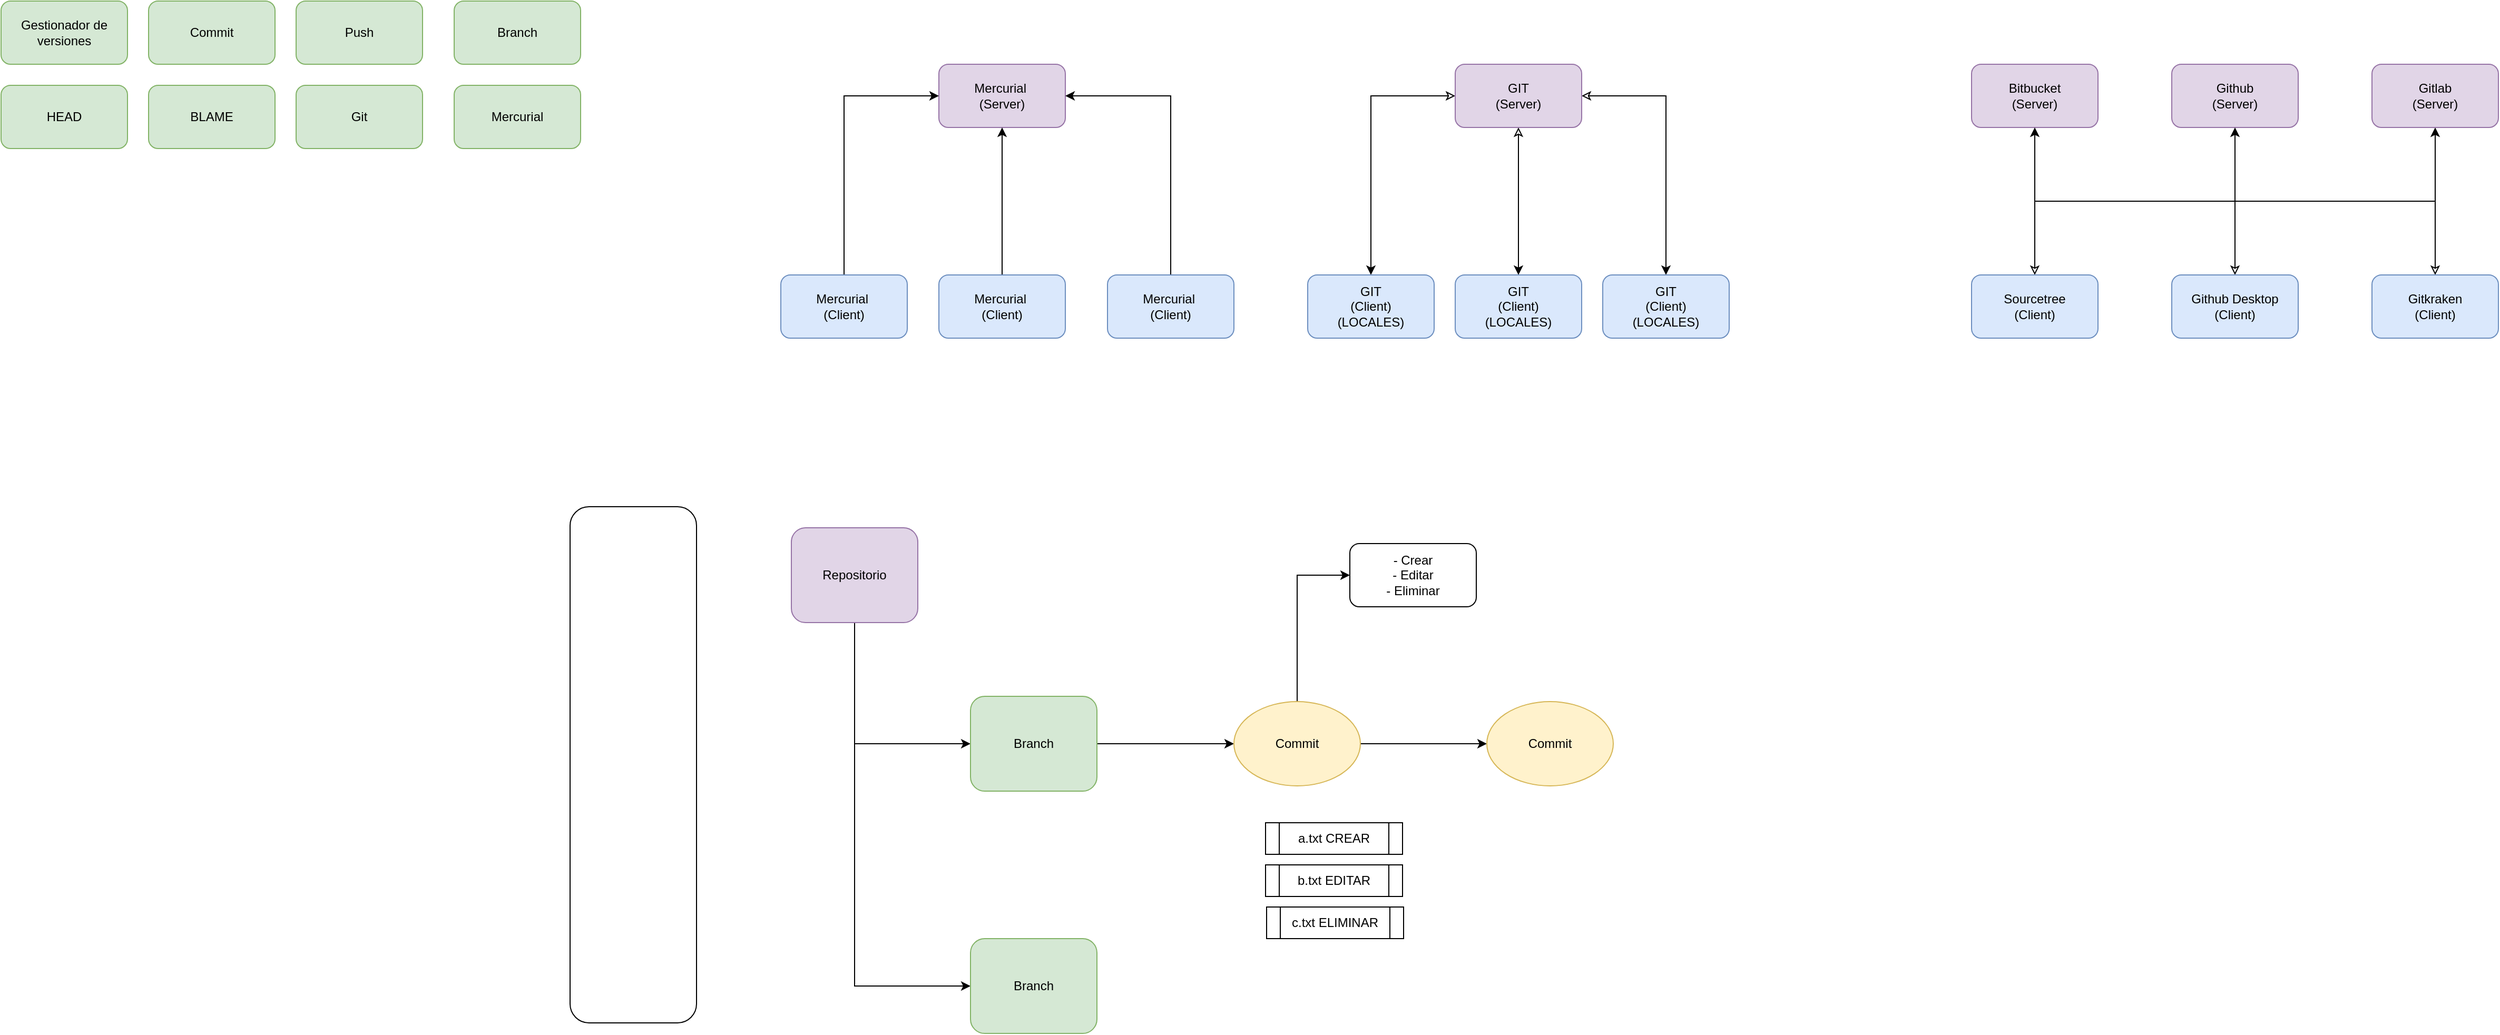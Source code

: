 <mxfile version="18.0.2" type="device"><diagram id="DiIQFGNJgX_2Mt2i9in9" name="Page-1"><mxGraphModel dx="1178" dy="768" grid="1" gridSize="10" guides="1" tooltips="1" connect="1" arrows="1" fold="1" page="1" pageScale="1" pageWidth="827" pageHeight="1169" math="0" shadow="0"><root><mxCell id="0"/><mxCell id="1" parent="0"/><mxCell id="deqpQKGgkkhy_KZNt18b-1" value="Gestionador de versiones" style="rounded=1;whiteSpace=wrap;html=1;fillColor=#d5e8d4;strokeColor=#82b366;" vertex="1" parent="1"><mxGeometry x="40" y="40" width="120" height="60" as="geometry"/></mxCell><mxCell id="deqpQKGgkkhy_KZNt18b-2" value="Commit" style="rounded=1;whiteSpace=wrap;html=1;fillColor=#d5e8d4;strokeColor=#82b366;" vertex="1" parent="1"><mxGeometry x="180" y="40" width="120" height="60" as="geometry"/></mxCell><mxCell id="deqpQKGgkkhy_KZNt18b-3" value="Push" style="rounded=1;whiteSpace=wrap;html=1;fillColor=#d5e8d4;strokeColor=#82b366;" vertex="1" parent="1"><mxGeometry x="320" y="40" width="120" height="60" as="geometry"/></mxCell><mxCell id="deqpQKGgkkhy_KZNt18b-4" value="Branch" style="rounded=1;whiteSpace=wrap;html=1;fillColor=#d5e8d4;strokeColor=#82b366;" vertex="1" parent="1"><mxGeometry x="470" y="40" width="120" height="60" as="geometry"/></mxCell><mxCell id="deqpQKGgkkhy_KZNt18b-5" value="HEAD" style="rounded=1;whiteSpace=wrap;html=1;fillColor=#d5e8d4;strokeColor=#82b366;" vertex="1" parent="1"><mxGeometry x="40" y="120" width="120" height="60" as="geometry"/></mxCell><mxCell id="deqpQKGgkkhy_KZNt18b-6" value="BLAME" style="rounded=1;whiteSpace=wrap;html=1;fillColor=#d5e8d4;strokeColor=#82b366;" vertex="1" parent="1"><mxGeometry x="180" y="120" width="120" height="60" as="geometry"/></mxCell><mxCell id="deqpQKGgkkhy_KZNt18b-7" value="Git" style="rounded=1;whiteSpace=wrap;html=1;fillColor=#d5e8d4;strokeColor=#82b366;" vertex="1" parent="1"><mxGeometry x="320" y="120" width="120" height="60" as="geometry"/></mxCell><mxCell id="deqpQKGgkkhy_KZNt18b-8" value="Mercurial" style="rounded=1;whiteSpace=wrap;html=1;fillColor=#d5e8d4;strokeColor=#82b366;" vertex="1" parent="1"><mxGeometry x="470" y="120" width="120" height="60" as="geometry"/></mxCell><mxCell id="deqpQKGgkkhy_KZNt18b-10" value="Mercurial&amp;nbsp;&lt;br&gt;(Server)" style="rounded=1;whiteSpace=wrap;html=1;fillColor=#e1d5e7;strokeColor=#9673a6;" vertex="1" parent="1"><mxGeometry x="930" y="100" width="120" height="60" as="geometry"/></mxCell><mxCell id="deqpQKGgkkhy_KZNt18b-15" style="edgeStyle=orthogonalEdgeStyle;rounded=0;orthogonalLoop=1;jettySize=auto;html=1;entryX=0;entryY=0.5;entryDx=0;entryDy=0;exitX=0.5;exitY=0;exitDx=0;exitDy=0;" edge="1" parent="1" source="deqpQKGgkkhy_KZNt18b-12" target="deqpQKGgkkhy_KZNt18b-10"><mxGeometry relative="1" as="geometry"/></mxCell><mxCell id="deqpQKGgkkhy_KZNt18b-12" value="Mercurial&amp;nbsp;&lt;br&gt;(Client)" style="rounded=1;whiteSpace=wrap;html=1;fillColor=#dae8fc;strokeColor=#6c8ebf;" vertex="1" parent="1"><mxGeometry x="780" y="300" width="120" height="60" as="geometry"/></mxCell><mxCell id="deqpQKGgkkhy_KZNt18b-16" style="edgeStyle=orthogonalEdgeStyle;rounded=0;orthogonalLoop=1;jettySize=auto;html=1;entryX=0.5;entryY=1;entryDx=0;entryDy=0;" edge="1" parent="1" source="deqpQKGgkkhy_KZNt18b-13" target="deqpQKGgkkhy_KZNt18b-10"><mxGeometry relative="1" as="geometry"/></mxCell><mxCell id="deqpQKGgkkhy_KZNt18b-13" value="Mercurial&amp;nbsp;&lt;br&gt;(Client)" style="rounded=1;whiteSpace=wrap;html=1;fillColor=#dae8fc;strokeColor=#6c8ebf;" vertex="1" parent="1"><mxGeometry x="930" y="300" width="120" height="60" as="geometry"/></mxCell><mxCell id="deqpQKGgkkhy_KZNt18b-17" style="edgeStyle=orthogonalEdgeStyle;rounded=0;orthogonalLoop=1;jettySize=auto;html=1;entryX=1;entryY=0.5;entryDx=0;entryDy=0;exitX=0.5;exitY=0;exitDx=0;exitDy=0;" edge="1" parent="1" source="deqpQKGgkkhy_KZNt18b-14" target="deqpQKGgkkhy_KZNt18b-10"><mxGeometry relative="1" as="geometry"/></mxCell><mxCell id="deqpQKGgkkhy_KZNt18b-14" value="Mercurial&amp;nbsp;&lt;br&gt;(Client)" style="rounded=1;whiteSpace=wrap;html=1;fillColor=#dae8fc;strokeColor=#6c8ebf;" vertex="1" parent="1"><mxGeometry x="1090" y="300" width="120" height="60" as="geometry"/></mxCell><mxCell id="deqpQKGgkkhy_KZNt18b-23" style="edgeStyle=orthogonalEdgeStyle;rounded=0;orthogonalLoop=1;jettySize=auto;html=1;startArrow=classic;startFill=0;" edge="1" parent="1" source="deqpQKGgkkhy_KZNt18b-18" target="deqpQKGgkkhy_KZNt18b-20"><mxGeometry relative="1" as="geometry"/></mxCell><mxCell id="deqpQKGgkkhy_KZNt18b-24" style="edgeStyle=orthogonalEdgeStyle;rounded=0;orthogonalLoop=1;jettySize=auto;html=1;startArrow=classic;startFill=0;" edge="1" parent="1" source="deqpQKGgkkhy_KZNt18b-18" target="deqpQKGgkkhy_KZNt18b-21"><mxGeometry relative="1" as="geometry"/></mxCell><mxCell id="deqpQKGgkkhy_KZNt18b-25" style="edgeStyle=orthogonalEdgeStyle;rounded=0;orthogonalLoop=1;jettySize=auto;html=1;startArrow=classic;startFill=0;" edge="1" parent="1" source="deqpQKGgkkhy_KZNt18b-18" target="deqpQKGgkkhy_KZNt18b-22"><mxGeometry relative="1" as="geometry"/></mxCell><mxCell id="deqpQKGgkkhy_KZNt18b-18" value="GIT&lt;br&gt;(Server)" style="rounded=1;whiteSpace=wrap;html=1;fillColor=#e1d5e7;strokeColor=#9673a6;" vertex="1" parent="1"><mxGeometry x="1420" y="100" width="120" height="60" as="geometry"/></mxCell><mxCell id="deqpQKGgkkhy_KZNt18b-20" value="GIT&lt;br&gt;(Client)&lt;br&gt;(LOCALES)" style="rounded=1;whiteSpace=wrap;html=1;fillColor=#dae8fc;strokeColor=#6c8ebf;" vertex="1" parent="1"><mxGeometry x="1280" y="300" width="120" height="60" as="geometry"/></mxCell><mxCell id="deqpQKGgkkhy_KZNt18b-21" value="GIT&lt;br&gt;(Client)&lt;br&gt;(LOCALES)" style="rounded=1;whiteSpace=wrap;html=1;fillColor=#dae8fc;strokeColor=#6c8ebf;" vertex="1" parent="1"><mxGeometry x="1420" y="300" width="120" height="60" as="geometry"/></mxCell><mxCell id="deqpQKGgkkhy_KZNt18b-22" value="GIT&lt;br&gt;(Client)&lt;br&gt;(LOCALES)" style="rounded=1;whiteSpace=wrap;html=1;fillColor=#dae8fc;strokeColor=#6c8ebf;" vertex="1" parent="1"><mxGeometry x="1560" y="300" width="120" height="60" as="geometry"/></mxCell><mxCell id="deqpQKGgkkhy_KZNt18b-37" style="edgeStyle=orthogonalEdgeStyle;rounded=0;orthogonalLoop=1;jettySize=auto;html=1;entryX=0.5;entryY=1;entryDx=0;entryDy=0;startArrow=classic;startFill=0;exitX=0.5;exitY=0;exitDx=0;exitDy=0;" edge="1" parent="1" source="deqpQKGgkkhy_KZNt18b-26" target="deqpQKGgkkhy_KZNt18b-31"><mxGeometry relative="1" as="geometry"/></mxCell><mxCell id="deqpQKGgkkhy_KZNt18b-26" value="Sourcetree&lt;br&gt;(Client)" style="rounded=1;whiteSpace=wrap;html=1;fillColor=#dae8fc;strokeColor=#6c8ebf;" vertex="1" parent="1"><mxGeometry x="1910" y="300" width="120" height="60" as="geometry"/></mxCell><mxCell id="deqpQKGgkkhy_KZNt18b-27" value="Bitbucket&lt;br&gt;(Server)" style="rounded=1;whiteSpace=wrap;html=1;fillColor=#e1d5e7;strokeColor=#9673a6;" vertex="1" parent="1"><mxGeometry x="1910" y="100" width="120" height="60" as="geometry"/></mxCell><mxCell id="deqpQKGgkkhy_KZNt18b-36" style="edgeStyle=orthogonalEdgeStyle;rounded=0;orthogonalLoop=1;jettySize=auto;html=1;entryX=0.5;entryY=1;entryDx=0;entryDy=0;startArrow=classic;startFill=0;exitX=0.5;exitY=0;exitDx=0;exitDy=0;" edge="1" parent="1" source="deqpQKGgkkhy_KZNt18b-28" target="deqpQKGgkkhy_KZNt18b-27"><mxGeometry relative="1" as="geometry"/></mxCell><mxCell id="deqpQKGgkkhy_KZNt18b-28" value="Github Desktop&lt;br&gt;(Client)" style="rounded=1;whiteSpace=wrap;html=1;fillColor=#dae8fc;strokeColor=#6c8ebf;" vertex="1" parent="1"><mxGeometry x="2100" y="300" width="120" height="60" as="geometry"/></mxCell><mxCell id="deqpQKGgkkhy_KZNt18b-29" value="Github&lt;br&gt;(Server)" style="rounded=1;whiteSpace=wrap;html=1;fillColor=#e1d5e7;strokeColor=#9673a6;" vertex="1" parent="1"><mxGeometry x="2100" y="100" width="120" height="60" as="geometry"/></mxCell><mxCell id="deqpQKGgkkhy_KZNt18b-38" style="edgeStyle=orthogonalEdgeStyle;rounded=0;orthogonalLoop=1;jettySize=auto;html=1;entryX=0.5;entryY=1;entryDx=0;entryDy=0;startArrow=classic;startFill=0;exitX=0.5;exitY=0;exitDx=0;exitDy=0;" edge="1" parent="1" source="deqpQKGgkkhy_KZNt18b-30" target="deqpQKGgkkhy_KZNt18b-29"><mxGeometry relative="1" as="geometry"/></mxCell><mxCell id="deqpQKGgkkhy_KZNt18b-30" value="Gitkraken&lt;br&gt;(Client)" style="rounded=1;whiteSpace=wrap;html=1;fillColor=#dae8fc;strokeColor=#6c8ebf;" vertex="1" parent="1"><mxGeometry x="2290" y="300" width="120" height="60" as="geometry"/></mxCell><mxCell id="deqpQKGgkkhy_KZNt18b-31" value="Gitlab&lt;br&gt;(Server)" style="rounded=1;whiteSpace=wrap;html=1;fillColor=#e1d5e7;strokeColor=#9673a6;" vertex="1" parent="1"><mxGeometry x="2290" y="100" width="120" height="60" as="geometry"/></mxCell><mxCell id="deqpQKGgkkhy_KZNt18b-39" value="" style="rounded=1;whiteSpace=wrap;html=1;" vertex="1" parent="1"><mxGeometry x="580" y="520" width="120" height="490" as="geometry"/></mxCell><mxCell id="deqpQKGgkkhy_KZNt18b-43" style="edgeStyle=orthogonalEdgeStyle;rounded=0;orthogonalLoop=1;jettySize=auto;html=1;entryX=0;entryY=0.5;entryDx=0;entryDy=0;startArrow=none;startFill=0;exitX=0.5;exitY=1;exitDx=0;exitDy=0;" edge="1" parent="1" source="deqpQKGgkkhy_KZNt18b-40" target="deqpQKGgkkhy_KZNt18b-41"><mxGeometry relative="1" as="geometry"/></mxCell><mxCell id="deqpQKGgkkhy_KZNt18b-45" style="edgeStyle=orthogonalEdgeStyle;rounded=0;orthogonalLoop=1;jettySize=auto;html=1;entryX=0;entryY=0.5;entryDx=0;entryDy=0;startArrow=none;startFill=0;exitX=0.5;exitY=1;exitDx=0;exitDy=0;" edge="1" parent="1" source="deqpQKGgkkhy_KZNt18b-40" target="deqpQKGgkkhy_KZNt18b-44"><mxGeometry relative="1" as="geometry"/></mxCell><mxCell id="deqpQKGgkkhy_KZNt18b-40" value="Repositorio" style="rounded=1;whiteSpace=wrap;html=1;fillColor=#e1d5e7;strokeColor=#9673a6;" vertex="1" parent="1"><mxGeometry x="790" y="540" width="120" height="90" as="geometry"/></mxCell><mxCell id="deqpQKGgkkhy_KZNt18b-47" style="edgeStyle=orthogonalEdgeStyle;rounded=0;orthogonalLoop=1;jettySize=auto;html=1;entryX=0;entryY=0.5;entryDx=0;entryDy=0;startArrow=none;startFill=0;" edge="1" parent="1" source="deqpQKGgkkhy_KZNt18b-41" target="deqpQKGgkkhy_KZNt18b-46"><mxGeometry relative="1" as="geometry"/></mxCell><mxCell id="deqpQKGgkkhy_KZNt18b-41" value="Branch" style="rounded=1;whiteSpace=wrap;html=1;fillColor=#d5e8d4;strokeColor=#82b366;" vertex="1" parent="1"><mxGeometry x="960" y="700" width="120" height="90" as="geometry"/></mxCell><mxCell id="deqpQKGgkkhy_KZNt18b-44" value="Branch" style="rounded=1;whiteSpace=wrap;html=1;fillColor=#d5e8d4;strokeColor=#82b366;" vertex="1" parent="1"><mxGeometry x="960" y="930" width="120" height="90" as="geometry"/></mxCell><mxCell id="deqpQKGgkkhy_KZNt18b-49" style="edgeStyle=orthogonalEdgeStyle;rounded=0;orthogonalLoop=1;jettySize=auto;html=1;startArrow=none;startFill=0;" edge="1" parent="1" source="deqpQKGgkkhy_KZNt18b-46" target="deqpQKGgkkhy_KZNt18b-48"><mxGeometry relative="1" as="geometry"/></mxCell><mxCell id="deqpQKGgkkhy_KZNt18b-51" style="edgeStyle=orthogonalEdgeStyle;rounded=0;orthogonalLoop=1;jettySize=auto;html=1;entryX=0;entryY=0.5;entryDx=0;entryDy=0;startArrow=none;startFill=0;" edge="1" parent="1" source="deqpQKGgkkhy_KZNt18b-46" target="deqpQKGgkkhy_KZNt18b-50"><mxGeometry relative="1" as="geometry"/></mxCell><mxCell id="deqpQKGgkkhy_KZNt18b-46" value="Commit" style="ellipse;whiteSpace=wrap;html=1;fillColor=#fff2cc;strokeColor=#d6b656;" vertex="1" parent="1"><mxGeometry x="1210" y="705" width="120" height="80" as="geometry"/></mxCell><mxCell id="deqpQKGgkkhy_KZNt18b-48" value="Commit" style="ellipse;whiteSpace=wrap;html=1;fillColor=#fff2cc;strokeColor=#d6b656;" vertex="1" parent="1"><mxGeometry x="1450" y="705" width="120" height="80" as="geometry"/></mxCell><mxCell id="deqpQKGgkkhy_KZNt18b-50" value="- Crear&lt;br&gt;- Editar&lt;br&gt;- Eliminar" style="rounded=1;whiteSpace=wrap;html=1;" vertex="1" parent="1"><mxGeometry x="1320" y="555" width="120" height="60" as="geometry"/></mxCell><mxCell id="deqpQKGgkkhy_KZNt18b-52" value="a.txt CREAR" style="shape=process;whiteSpace=wrap;html=1;backgroundOutline=1;" vertex="1" parent="1"><mxGeometry x="1240" y="820" width="130" height="30" as="geometry"/></mxCell><mxCell id="deqpQKGgkkhy_KZNt18b-53" value="b.txt EDITAR" style="shape=process;whiteSpace=wrap;html=1;backgroundOutline=1;" vertex="1" parent="1"><mxGeometry x="1240" y="860" width="130" height="30" as="geometry"/></mxCell><mxCell id="deqpQKGgkkhy_KZNt18b-54" value="c.txt ELIMINAR" style="shape=process;whiteSpace=wrap;html=1;backgroundOutline=1;" vertex="1" parent="1"><mxGeometry x="1241" y="900" width="130" height="30" as="geometry"/></mxCell></root></mxGraphModel></diagram></mxfile>